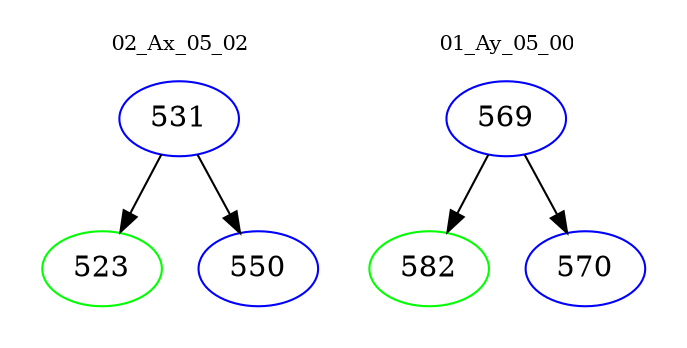digraph{
subgraph cluster_0 {
color = white
label = "02_Ax_05_02";
fontsize=10;
T0_531 [label="531", color="blue"]
T0_531 -> T0_523 [color="black"]
T0_523 [label="523", color="green"]
T0_531 -> T0_550 [color="black"]
T0_550 [label="550", color="blue"]
}
subgraph cluster_1 {
color = white
label = "01_Ay_05_00";
fontsize=10;
T1_569 [label="569", color="blue"]
T1_569 -> T1_582 [color="black"]
T1_582 [label="582", color="green"]
T1_569 -> T1_570 [color="black"]
T1_570 [label="570", color="blue"]
}
}
